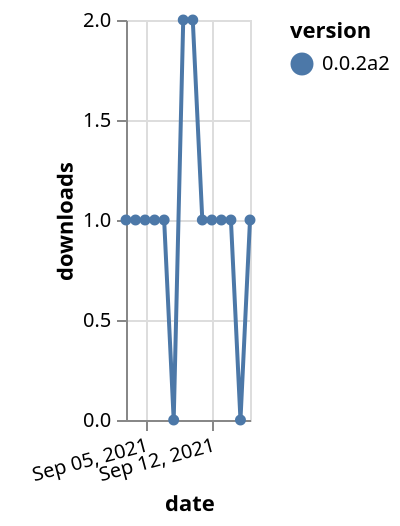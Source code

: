 {"$schema": "https://vega.github.io/schema/vega-lite/v5.json", "description": "A simple bar chart with embedded data.", "data": {"values": [{"date": "2021-09-03", "total": 138, "delta": 1, "version": "0.0.2a2"}, {"date": "2021-09-04", "total": 139, "delta": 1, "version": "0.0.2a2"}, {"date": "2021-09-05", "total": 140, "delta": 1, "version": "0.0.2a2"}, {"date": "2021-09-06", "total": 141, "delta": 1, "version": "0.0.2a2"}, {"date": "2021-09-07", "total": 142, "delta": 1, "version": "0.0.2a2"}, {"date": "2021-09-08", "total": 142, "delta": 0, "version": "0.0.2a2"}, {"date": "2021-09-09", "total": 144, "delta": 2, "version": "0.0.2a2"}, {"date": "2021-09-10", "total": 146, "delta": 2, "version": "0.0.2a2"}, {"date": "2021-09-11", "total": 147, "delta": 1, "version": "0.0.2a2"}, {"date": "2021-09-12", "total": 148, "delta": 1, "version": "0.0.2a2"}, {"date": "2021-09-13", "total": 149, "delta": 1, "version": "0.0.2a2"}, {"date": "2021-09-14", "total": 150, "delta": 1, "version": "0.0.2a2"}, {"date": "2021-09-15", "total": 150, "delta": 0, "version": "0.0.2a2"}, {"date": "2021-09-16", "total": 151, "delta": 1, "version": "0.0.2a2"}]}, "width": "container", "mark": {"type": "line", "point": {"filled": true}}, "encoding": {"x": {"field": "date", "type": "temporal", "timeUnit": "yearmonthdate", "title": "date", "axis": {"labelAngle": -15}}, "y": {"field": "delta", "type": "quantitative", "title": "downloads"}, "color": {"field": "version", "type": "nominal"}, "tooltip": {"field": "delta"}}}
